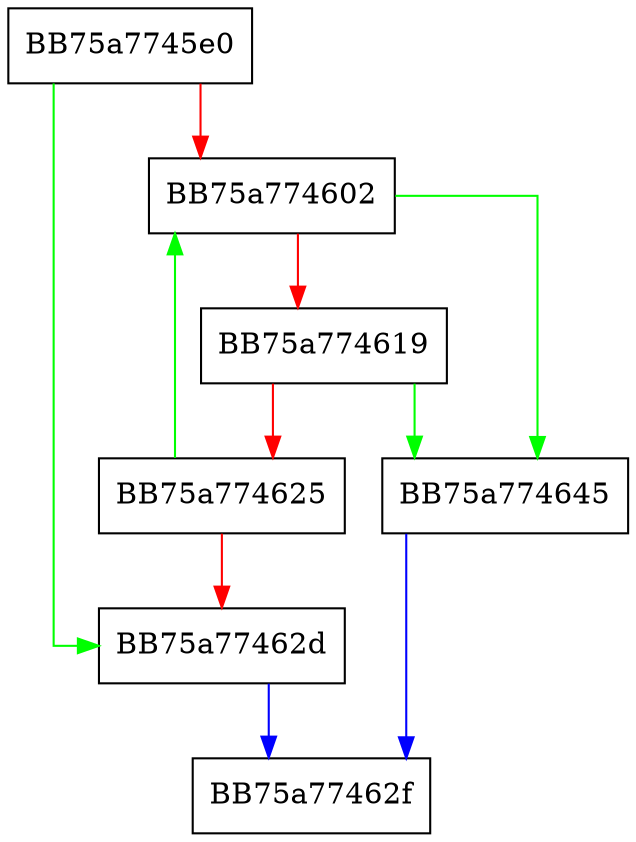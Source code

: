 digraph string_is_alpha {
  node [shape="box"];
  graph [splines=ortho];
  BB75a7745e0 -> BB75a77462d [color="green"];
  BB75a7745e0 -> BB75a774602 [color="red"];
  BB75a774602 -> BB75a774645 [color="green"];
  BB75a774602 -> BB75a774619 [color="red"];
  BB75a774619 -> BB75a774645 [color="green"];
  BB75a774619 -> BB75a774625 [color="red"];
  BB75a774625 -> BB75a774602 [color="green"];
  BB75a774625 -> BB75a77462d [color="red"];
  BB75a77462d -> BB75a77462f [color="blue"];
  BB75a774645 -> BB75a77462f [color="blue"];
}